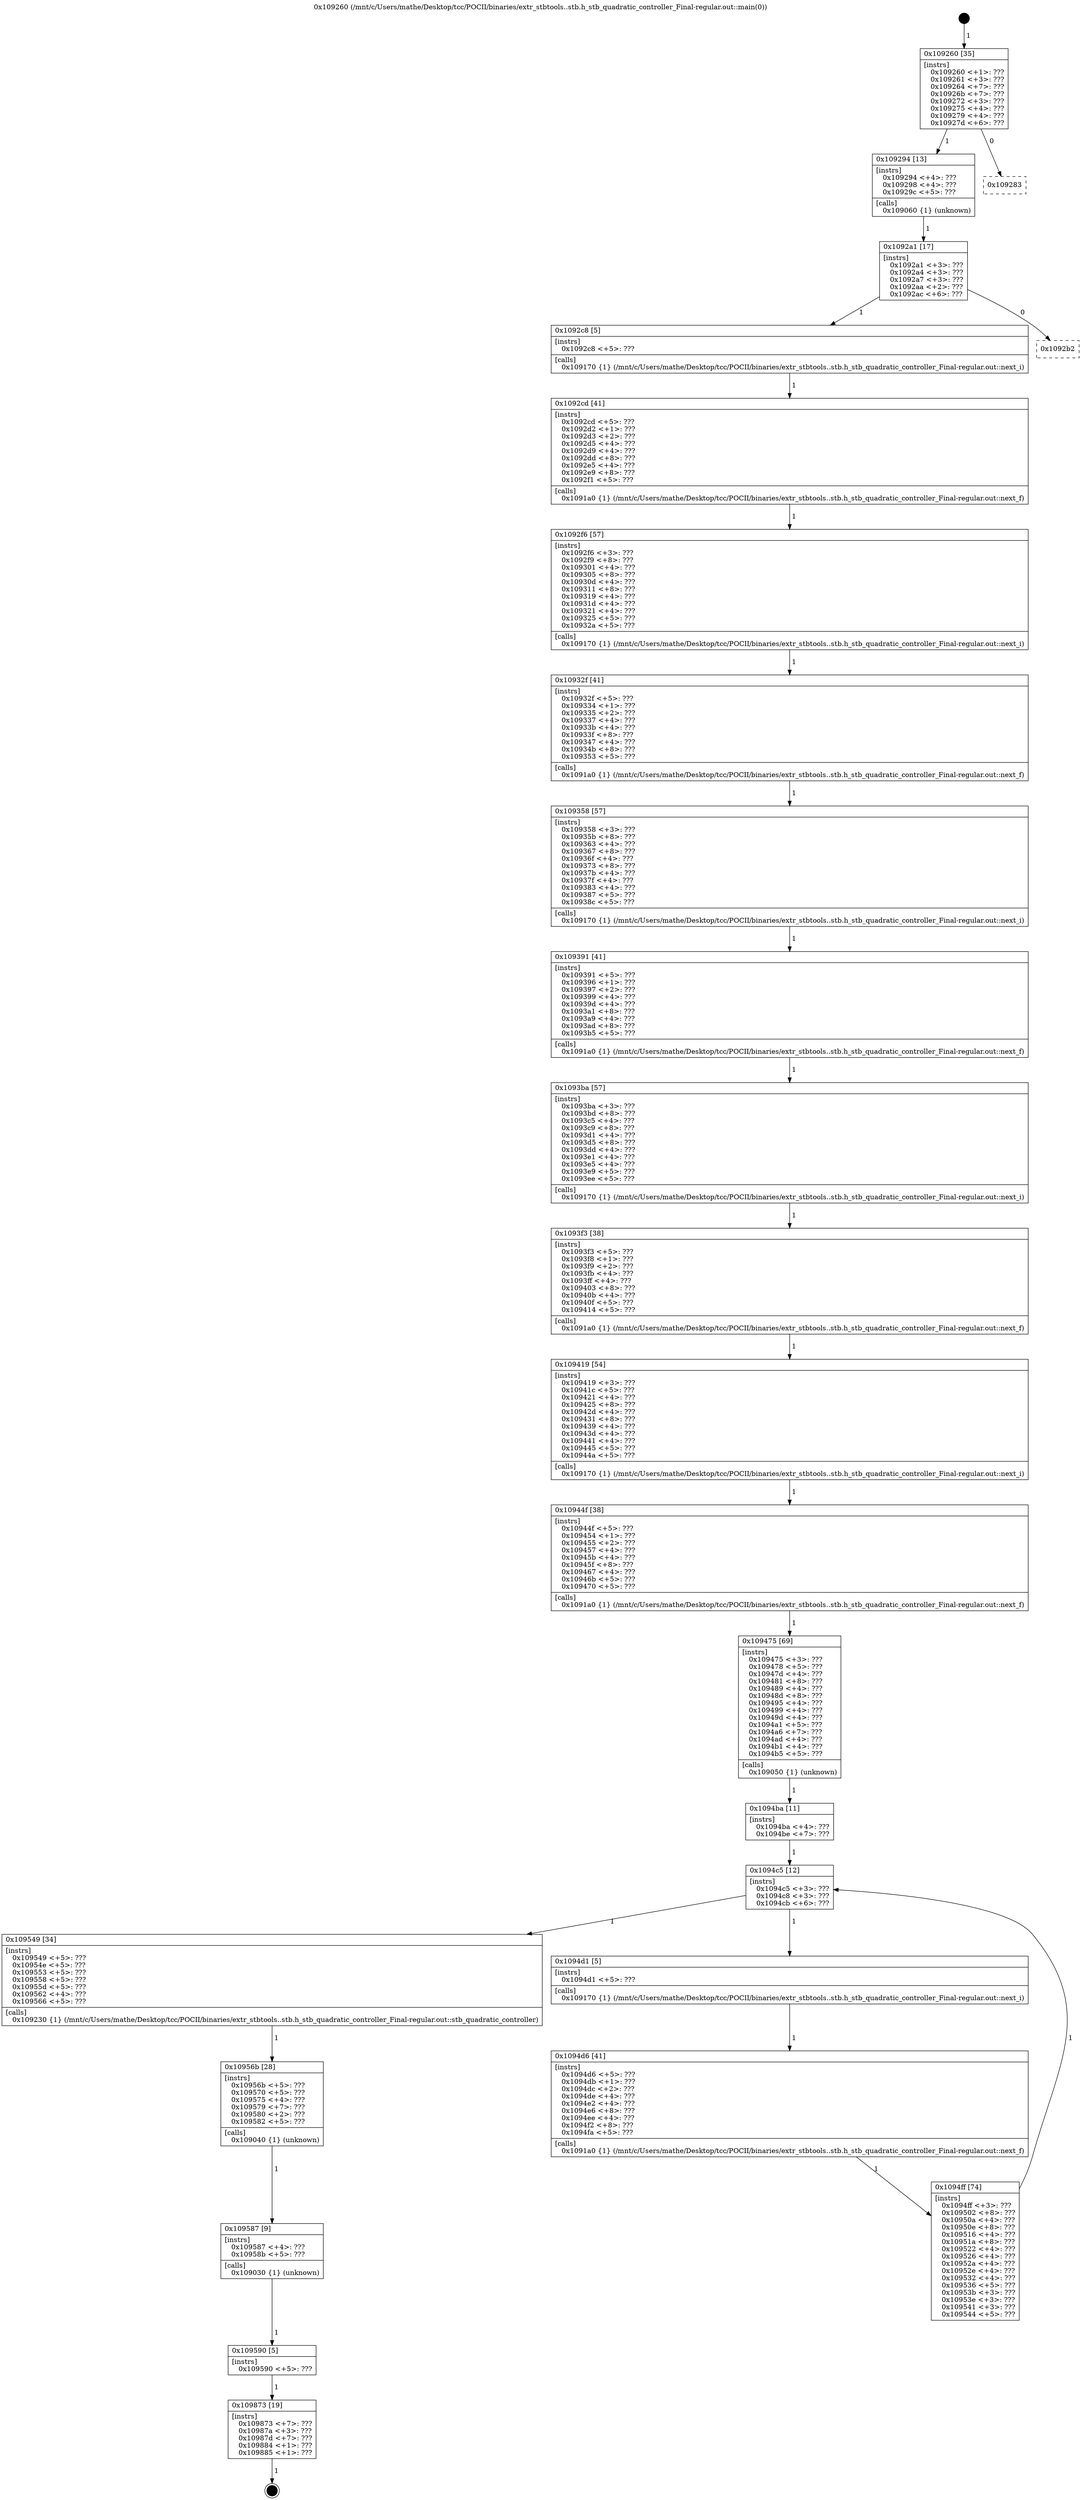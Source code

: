 digraph "0x109260" {
  label = "0x109260 (/mnt/c/Users/mathe/Desktop/tcc/POCII/binaries/extr_stbtools..stb.h_stb_quadratic_controller_Final-regular.out::main(0))"
  labelloc = "t"
  node[shape=record]

  Entry [label="",width=0.3,height=0.3,shape=circle,fillcolor=black,style=filled]
  "0x109260" [label="{
     0x109260 [35]\l
     | [instrs]\l
     &nbsp;&nbsp;0x109260 \<+1\>: ???\l
     &nbsp;&nbsp;0x109261 \<+3\>: ???\l
     &nbsp;&nbsp;0x109264 \<+7\>: ???\l
     &nbsp;&nbsp;0x10926b \<+7\>: ???\l
     &nbsp;&nbsp;0x109272 \<+3\>: ???\l
     &nbsp;&nbsp;0x109275 \<+4\>: ???\l
     &nbsp;&nbsp;0x109279 \<+4\>: ???\l
     &nbsp;&nbsp;0x10927d \<+6\>: ???\l
  }"]
  "0x109294" [label="{
     0x109294 [13]\l
     | [instrs]\l
     &nbsp;&nbsp;0x109294 \<+4\>: ???\l
     &nbsp;&nbsp;0x109298 \<+4\>: ???\l
     &nbsp;&nbsp;0x10929c \<+5\>: ???\l
     | [calls]\l
     &nbsp;&nbsp;0x109060 \{1\} (unknown)\l
  }"]
  "0x109283" [label="{
     0x109283\l
  }", style=dashed]
  "0x1092a1" [label="{
     0x1092a1 [17]\l
     | [instrs]\l
     &nbsp;&nbsp;0x1092a1 \<+3\>: ???\l
     &nbsp;&nbsp;0x1092a4 \<+3\>: ???\l
     &nbsp;&nbsp;0x1092a7 \<+3\>: ???\l
     &nbsp;&nbsp;0x1092aa \<+2\>: ???\l
     &nbsp;&nbsp;0x1092ac \<+6\>: ???\l
  }"]
  "0x1092c8" [label="{
     0x1092c8 [5]\l
     | [instrs]\l
     &nbsp;&nbsp;0x1092c8 \<+5\>: ???\l
     | [calls]\l
     &nbsp;&nbsp;0x109170 \{1\} (/mnt/c/Users/mathe/Desktop/tcc/POCII/binaries/extr_stbtools..stb.h_stb_quadratic_controller_Final-regular.out::next_i)\l
  }"]
  "0x1092b2" [label="{
     0x1092b2\l
  }", style=dashed]
  "0x1092cd" [label="{
     0x1092cd [41]\l
     | [instrs]\l
     &nbsp;&nbsp;0x1092cd \<+5\>: ???\l
     &nbsp;&nbsp;0x1092d2 \<+1\>: ???\l
     &nbsp;&nbsp;0x1092d3 \<+2\>: ???\l
     &nbsp;&nbsp;0x1092d5 \<+4\>: ???\l
     &nbsp;&nbsp;0x1092d9 \<+4\>: ???\l
     &nbsp;&nbsp;0x1092dd \<+8\>: ???\l
     &nbsp;&nbsp;0x1092e5 \<+4\>: ???\l
     &nbsp;&nbsp;0x1092e9 \<+8\>: ???\l
     &nbsp;&nbsp;0x1092f1 \<+5\>: ???\l
     | [calls]\l
     &nbsp;&nbsp;0x1091a0 \{1\} (/mnt/c/Users/mathe/Desktop/tcc/POCII/binaries/extr_stbtools..stb.h_stb_quadratic_controller_Final-regular.out::next_f)\l
  }"]
  "0x1092f6" [label="{
     0x1092f6 [57]\l
     | [instrs]\l
     &nbsp;&nbsp;0x1092f6 \<+3\>: ???\l
     &nbsp;&nbsp;0x1092f9 \<+8\>: ???\l
     &nbsp;&nbsp;0x109301 \<+4\>: ???\l
     &nbsp;&nbsp;0x109305 \<+8\>: ???\l
     &nbsp;&nbsp;0x10930d \<+4\>: ???\l
     &nbsp;&nbsp;0x109311 \<+8\>: ???\l
     &nbsp;&nbsp;0x109319 \<+4\>: ???\l
     &nbsp;&nbsp;0x10931d \<+4\>: ???\l
     &nbsp;&nbsp;0x109321 \<+4\>: ???\l
     &nbsp;&nbsp;0x109325 \<+5\>: ???\l
     &nbsp;&nbsp;0x10932a \<+5\>: ???\l
     | [calls]\l
     &nbsp;&nbsp;0x109170 \{1\} (/mnt/c/Users/mathe/Desktop/tcc/POCII/binaries/extr_stbtools..stb.h_stb_quadratic_controller_Final-regular.out::next_i)\l
  }"]
  "0x10932f" [label="{
     0x10932f [41]\l
     | [instrs]\l
     &nbsp;&nbsp;0x10932f \<+5\>: ???\l
     &nbsp;&nbsp;0x109334 \<+1\>: ???\l
     &nbsp;&nbsp;0x109335 \<+2\>: ???\l
     &nbsp;&nbsp;0x109337 \<+4\>: ???\l
     &nbsp;&nbsp;0x10933b \<+4\>: ???\l
     &nbsp;&nbsp;0x10933f \<+8\>: ???\l
     &nbsp;&nbsp;0x109347 \<+4\>: ???\l
     &nbsp;&nbsp;0x10934b \<+8\>: ???\l
     &nbsp;&nbsp;0x109353 \<+5\>: ???\l
     | [calls]\l
     &nbsp;&nbsp;0x1091a0 \{1\} (/mnt/c/Users/mathe/Desktop/tcc/POCII/binaries/extr_stbtools..stb.h_stb_quadratic_controller_Final-regular.out::next_f)\l
  }"]
  "0x109358" [label="{
     0x109358 [57]\l
     | [instrs]\l
     &nbsp;&nbsp;0x109358 \<+3\>: ???\l
     &nbsp;&nbsp;0x10935b \<+8\>: ???\l
     &nbsp;&nbsp;0x109363 \<+4\>: ???\l
     &nbsp;&nbsp;0x109367 \<+8\>: ???\l
     &nbsp;&nbsp;0x10936f \<+4\>: ???\l
     &nbsp;&nbsp;0x109373 \<+8\>: ???\l
     &nbsp;&nbsp;0x10937b \<+4\>: ???\l
     &nbsp;&nbsp;0x10937f \<+4\>: ???\l
     &nbsp;&nbsp;0x109383 \<+4\>: ???\l
     &nbsp;&nbsp;0x109387 \<+5\>: ???\l
     &nbsp;&nbsp;0x10938c \<+5\>: ???\l
     | [calls]\l
     &nbsp;&nbsp;0x109170 \{1\} (/mnt/c/Users/mathe/Desktop/tcc/POCII/binaries/extr_stbtools..stb.h_stb_quadratic_controller_Final-regular.out::next_i)\l
  }"]
  "0x109391" [label="{
     0x109391 [41]\l
     | [instrs]\l
     &nbsp;&nbsp;0x109391 \<+5\>: ???\l
     &nbsp;&nbsp;0x109396 \<+1\>: ???\l
     &nbsp;&nbsp;0x109397 \<+2\>: ???\l
     &nbsp;&nbsp;0x109399 \<+4\>: ???\l
     &nbsp;&nbsp;0x10939d \<+4\>: ???\l
     &nbsp;&nbsp;0x1093a1 \<+8\>: ???\l
     &nbsp;&nbsp;0x1093a9 \<+4\>: ???\l
     &nbsp;&nbsp;0x1093ad \<+8\>: ???\l
     &nbsp;&nbsp;0x1093b5 \<+5\>: ???\l
     | [calls]\l
     &nbsp;&nbsp;0x1091a0 \{1\} (/mnt/c/Users/mathe/Desktop/tcc/POCII/binaries/extr_stbtools..stb.h_stb_quadratic_controller_Final-regular.out::next_f)\l
  }"]
  "0x1093ba" [label="{
     0x1093ba [57]\l
     | [instrs]\l
     &nbsp;&nbsp;0x1093ba \<+3\>: ???\l
     &nbsp;&nbsp;0x1093bd \<+8\>: ???\l
     &nbsp;&nbsp;0x1093c5 \<+4\>: ???\l
     &nbsp;&nbsp;0x1093c9 \<+8\>: ???\l
     &nbsp;&nbsp;0x1093d1 \<+4\>: ???\l
     &nbsp;&nbsp;0x1093d5 \<+8\>: ???\l
     &nbsp;&nbsp;0x1093dd \<+4\>: ???\l
     &nbsp;&nbsp;0x1093e1 \<+4\>: ???\l
     &nbsp;&nbsp;0x1093e5 \<+4\>: ???\l
     &nbsp;&nbsp;0x1093e9 \<+5\>: ???\l
     &nbsp;&nbsp;0x1093ee \<+5\>: ???\l
     | [calls]\l
     &nbsp;&nbsp;0x109170 \{1\} (/mnt/c/Users/mathe/Desktop/tcc/POCII/binaries/extr_stbtools..stb.h_stb_quadratic_controller_Final-regular.out::next_i)\l
  }"]
  "0x1093f3" [label="{
     0x1093f3 [38]\l
     | [instrs]\l
     &nbsp;&nbsp;0x1093f3 \<+5\>: ???\l
     &nbsp;&nbsp;0x1093f8 \<+1\>: ???\l
     &nbsp;&nbsp;0x1093f9 \<+2\>: ???\l
     &nbsp;&nbsp;0x1093fb \<+4\>: ???\l
     &nbsp;&nbsp;0x1093ff \<+4\>: ???\l
     &nbsp;&nbsp;0x109403 \<+8\>: ???\l
     &nbsp;&nbsp;0x10940b \<+4\>: ???\l
     &nbsp;&nbsp;0x10940f \<+5\>: ???\l
     &nbsp;&nbsp;0x109414 \<+5\>: ???\l
     | [calls]\l
     &nbsp;&nbsp;0x1091a0 \{1\} (/mnt/c/Users/mathe/Desktop/tcc/POCII/binaries/extr_stbtools..stb.h_stb_quadratic_controller_Final-regular.out::next_f)\l
  }"]
  "0x109419" [label="{
     0x109419 [54]\l
     | [instrs]\l
     &nbsp;&nbsp;0x109419 \<+3\>: ???\l
     &nbsp;&nbsp;0x10941c \<+5\>: ???\l
     &nbsp;&nbsp;0x109421 \<+4\>: ???\l
     &nbsp;&nbsp;0x109425 \<+8\>: ???\l
     &nbsp;&nbsp;0x10942d \<+4\>: ???\l
     &nbsp;&nbsp;0x109431 \<+8\>: ???\l
     &nbsp;&nbsp;0x109439 \<+4\>: ???\l
     &nbsp;&nbsp;0x10943d \<+4\>: ???\l
     &nbsp;&nbsp;0x109441 \<+4\>: ???\l
     &nbsp;&nbsp;0x109445 \<+5\>: ???\l
     &nbsp;&nbsp;0x10944a \<+5\>: ???\l
     | [calls]\l
     &nbsp;&nbsp;0x109170 \{1\} (/mnt/c/Users/mathe/Desktop/tcc/POCII/binaries/extr_stbtools..stb.h_stb_quadratic_controller_Final-regular.out::next_i)\l
  }"]
  "0x10944f" [label="{
     0x10944f [38]\l
     | [instrs]\l
     &nbsp;&nbsp;0x10944f \<+5\>: ???\l
     &nbsp;&nbsp;0x109454 \<+1\>: ???\l
     &nbsp;&nbsp;0x109455 \<+2\>: ???\l
     &nbsp;&nbsp;0x109457 \<+4\>: ???\l
     &nbsp;&nbsp;0x10945b \<+4\>: ???\l
     &nbsp;&nbsp;0x10945f \<+8\>: ???\l
     &nbsp;&nbsp;0x109467 \<+4\>: ???\l
     &nbsp;&nbsp;0x10946b \<+5\>: ???\l
     &nbsp;&nbsp;0x109470 \<+5\>: ???\l
     | [calls]\l
     &nbsp;&nbsp;0x1091a0 \{1\} (/mnt/c/Users/mathe/Desktop/tcc/POCII/binaries/extr_stbtools..stb.h_stb_quadratic_controller_Final-regular.out::next_f)\l
  }"]
  "0x109475" [label="{
     0x109475 [69]\l
     | [instrs]\l
     &nbsp;&nbsp;0x109475 \<+3\>: ???\l
     &nbsp;&nbsp;0x109478 \<+5\>: ???\l
     &nbsp;&nbsp;0x10947d \<+4\>: ???\l
     &nbsp;&nbsp;0x109481 \<+8\>: ???\l
     &nbsp;&nbsp;0x109489 \<+4\>: ???\l
     &nbsp;&nbsp;0x10948d \<+8\>: ???\l
     &nbsp;&nbsp;0x109495 \<+4\>: ???\l
     &nbsp;&nbsp;0x109499 \<+4\>: ???\l
     &nbsp;&nbsp;0x10949d \<+4\>: ???\l
     &nbsp;&nbsp;0x1094a1 \<+5\>: ???\l
     &nbsp;&nbsp;0x1094a6 \<+7\>: ???\l
     &nbsp;&nbsp;0x1094ad \<+4\>: ???\l
     &nbsp;&nbsp;0x1094b1 \<+4\>: ???\l
     &nbsp;&nbsp;0x1094b5 \<+5\>: ???\l
     | [calls]\l
     &nbsp;&nbsp;0x109050 \{1\} (unknown)\l
  }"]
  "0x1094c5" [label="{
     0x1094c5 [12]\l
     | [instrs]\l
     &nbsp;&nbsp;0x1094c5 \<+3\>: ???\l
     &nbsp;&nbsp;0x1094c8 \<+3\>: ???\l
     &nbsp;&nbsp;0x1094cb \<+6\>: ???\l
  }"]
  "0x109549" [label="{
     0x109549 [34]\l
     | [instrs]\l
     &nbsp;&nbsp;0x109549 \<+5\>: ???\l
     &nbsp;&nbsp;0x10954e \<+5\>: ???\l
     &nbsp;&nbsp;0x109553 \<+5\>: ???\l
     &nbsp;&nbsp;0x109558 \<+5\>: ???\l
     &nbsp;&nbsp;0x10955d \<+5\>: ???\l
     &nbsp;&nbsp;0x109562 \<+4\>: ???\l
     &nbsp;&nbsp;0x109566 \<+5\>: ???\l
     | [calls]\l
     &nbsp;&nbsp;0x109230 \{1\} (/mnt/c/Users/mathe/Desktop/tcc/POCII/binaries/extr_stbtools..stb.h_stb_quadratic_controller_Final-regular.out::stb_quadratic_controller)\l
  }"]
  "0x1094d1" [label="{
     0x1094d1 [5]\l
     | [instrs]\l
     &nbsp;&nbsp;0x1094d1 \<+5\>: ???\l
     | [calls]\l
     &nbsp;&nbsp;0x109170 \{1\} (/mnt/c/Users/mathe/Desktop/tcc/POCII/binaries/extr_stbtools..stb.h_stb_quadratic_controller_Final-regular.out::next_i)\l
  }"]
  "0x1094d6" [label="{
     0x1094d6 [41]\l
     | [instrs]\l
     &nbsp;&nbsp;0x1094d6 \<+5\>: ???\l
     &nbsp;&nbsp;0x1094db \<+1\>: ???\l
     &nbsp;&nbsp;0x1094dc \<+2\>: ???\l
     &nbsp;&nbsp;0x1094de \<+4\>: ???\l
     &nbsp;&nbsp;0x1094e2 \<+4\>: ???\l
     &nbsp;&nbsp;0x1094e6 \<+8\>: ???\l
     &nbsp;&nbsp;0x1094ee \<+4\>: ???\l
     &nbsp;&nbsp;0x1094f2 \<+8\>: ???\l
     &nbsp;&nbsp;0x1094fa \<+5\>: ???\l
     | [calls]\l
     &nbsp;&nbsp;0x1091a0 \{1\} (/mnt/c/Users/mathe/Desktop/tcc/POCII/binaries/extr_stbtools..stb.h_stb_quadratic_controller_Final-regular.out::next_f)\l
  }"]
  "0x1094ff" [label="{
     0x1094ff [74]\l
     | [instrs]\l
     &nbsp;&nbsp;0x1094ff \<+3\>: ???\l
     &nbsp;&nbsp;0x109502 \<+8\>: ???\l
     &nbsp;&nbsp;0x10950a \<+4\>: ???\l
     &nbsp;&nbsp;0x10950e \<+8\>: ???\l
     &nbsp;&nbsp;0x109516 \<+4\>: ???\l
     &nbsp;&nbsp;0x10951a \<+8\>: ???\l
     &nbsp;&nbsp;0x109522 \<+4\>: ???\l
     &nbsp;&nbsp;0x109526 \<+4\>: ???\l
     &nbsp;&nbsp;0x10952a \<+4\>: ???\l
     &nbsp;&nbsp;0x10952e \<+4\>: ???\l
     &nbsp;&nbsp;0x109532 \<+4\>: ???\l
     &nbsp;&nbsp;0x109536 \<+5\>: ???\l
     &nbsp;&nbsp;0x10953b \<+3\>: ???\l
     &nbsp;&nbsp;0x10953e \<+3\>: ???\l
     &nbsp;&nbsp;0x109541 \<+3\>: ???\l
     &nbsp;&nbsp;0x109544 \<+5\>: ???\l
  }"]
  "0x1094ba" [label="{
     0x1094ba [11]\l
     | [instrs]\l
     &nbsp;&nbsp;0x1094ba \<+4\>: ???\l
     &nbsp;&nbsp;0x1094be \<+7\>: ???\l
  }"]
  "0x10956b" [label="{
     0x10956b [28]\l
     | [instrs]\l
     &nbsp;&nbsp;0x10956b \<+5\>: ???\l
     &nbsp;&nbsp;0x109570 \<+5\>: ???\l
     &nbsp;&nbsp;0x109575 \<+4\>: ???\l
     &nbsp;&nbsp;0x109579 \<+7\>: ???\l
     &nbsp;&nbsp;0x109580 \<+2\>: ???\l
     &nbsp;&nbsp;0x109582 \<+5\>: ???\l
     | [calls]\l
     &nbsp;&nbsp;0x109040 \{1\} (unknown)\l
  }"]
  "0x109587" [label="{
     0x109587 [9]\l
     | [instrs]\l
     &nbsp;&nbsp;0x109587 \<+4\>: ???\l
     &nbsp;&nbsp;0x10958b \<+5\>: ???\l
     | [calls]\l
     &nbsp;&nbsp;0x109030 \{1\} (unknown)\l
  }"]
  "0x109590" [label="{
     0x109590 [5]\l
     | [instrs]\l
     &nbsp;&nbsp;0x109590 \<+5\>: ???\l
  }"]
  "0x109873" [label="{
     0x109873 [19]\l
     | [instrs]\l
     &nbsp;&nbsp;0x109873 \<+7\>: ???\l
     &nbsp;&nbsp;0x10987a \<+3\>: ???\l
     &nbsp;&nbsp;0x10987d \<+7\>: ???\l
     &nbsp;&nbsp;0x109884 \<+1\>: ???\l
     &nbsp;&nbsp;0x109885 \<+1\>: ???\l
  }"]
  Exit [label="",width=0.3,height=0.3,shape=circle,fillcolor=black,style=filled,peripheries=2]
  Entry -> "0x109260" [label=" 1"]
  "0x109260" -> "0x109294" [label=" 1"]
  "0x109260" -> "0x109283" [label=" 0"]
  "0x109294" -> "0x1092a1" [label=" 1"]
  "0x1092a1" -> "0x1092c8" [label=" 1"]
  "0x1092a1" -> "0x1092b2" [label=" 0"]
  "0x1092c8" -> "0x1092cd" [label=" 1"]
  "0x1092cd" -> "0x1092f6" [label=" 1"]
  "0x1092f6" -> "0x10932f" [label=" 1"]
  "0x10932f" -> "0x109358" [label=" 1"]
  "0x109358" -> "0x109391" [label=" 1"]
  "0x109391" -> "0x1093ba" [label=" 1"]
  "0x1093ba" -> "0x1093f3" [label=" 1"]
  "0x1093f3" -> "0x109419" [label=" 1"]
  "0x109419" -> "0x10944f" [label=" 1"]
  "0x10944f" -> "0x109475" [label=" 1"]
  "0x109475" -> "0x1094ba" [label=" 1"]
  "0x1094c5" -> "0x109549" [label=" 1"]
  "0x1094c5" -> "0x1094d1" [label=" 1"]
  "0x1094d1" -> "0x1094d6" [label=" 1"]
  "0x1094d6" -> "0x1094ff" [label=" 1"]
  "0x1094ba" -> "0x1094c5" [label=" 1"]
  "0x1094ff" -> "0x1094c5" [label=" 1"]
  "0x109549" -> "0x10956b" [label=" 1"]
  "0x10956b" -> "0x109587" [label=" 1"]
  "0x109587" -> "0x109590" [label=" 1"]
  "0x109590" -> "0x109873" [label=" 1"]
  "0x109873" -> Exit [label=" 1"]
}
